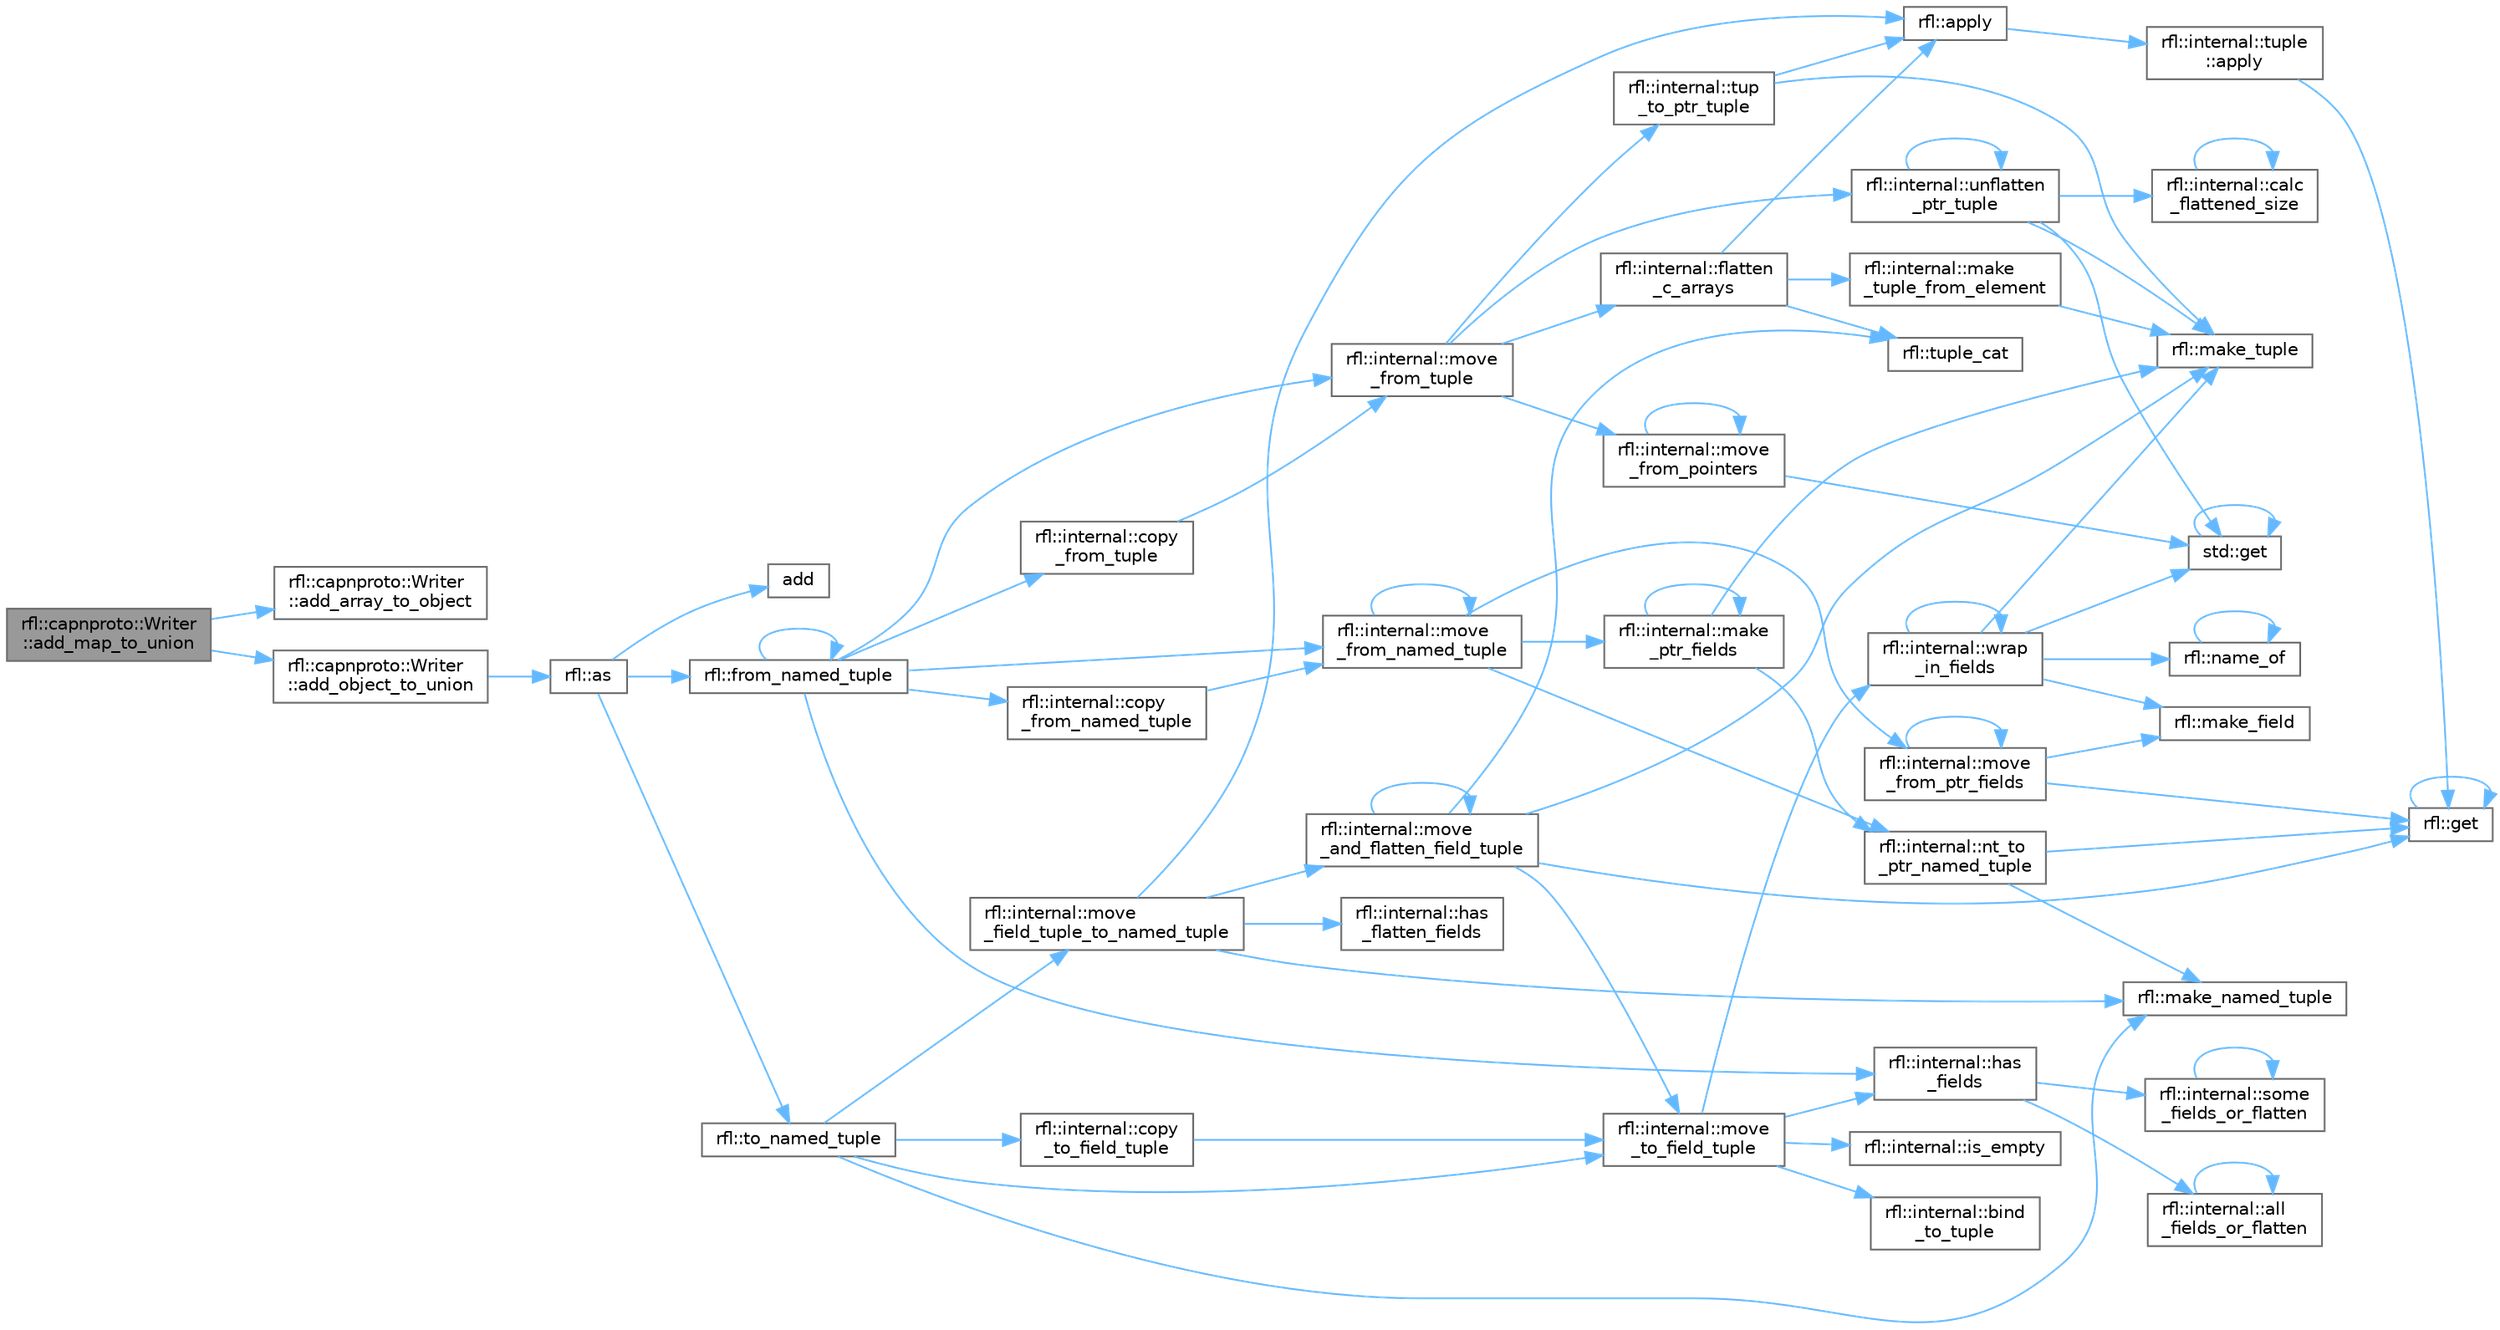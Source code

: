 digraph "rfl::capnproto::Writer::add_map_to_union"
{
 // LATEX_PDF_SIZE
  bgcolor="transparent";
  edge [fontname=Helvetica,fontsize=10,labelfontname=Helvetica,labelfontsize=10];
  node [fontname=Helvetica,fontsize=10,shape=box,height=0.2,width=0.4];
  rankdir="LR";
  Node1 [id="Node000001",label="rfl::capnproto::Writer\l::add_map_to_union",height=0.2,width=0.4,color="gray40", fillcolor="grey60", style="filled", fontcolor="black",tooltip=" "];
  Node1 -> Node2 [id="edge76_Node000001_Node000002",color="steelblue1",style="solid",tooltip=" "];
  Node2 [id="Node000002",label="rfl::capnproto::Writer\l::add_array_to_object",height=0.2,width=0.4,color="grey40", fillcolor="white", style="filled",URL="$classrfl_1_1capnproto_1_1_writer.html#af8c00559a8127ad943ce799503805c4f",tooltip=" "];
  Node1 -> Node3 [id="edge77_Node000001_Node000003",color="steelblue1",style="solid",tooltip=" "];
  Node3 [id="Node000003",label="rfl::capnproto::Writer\l::add_object_to_union",height=0.2,width=0.4,color="grey40", fillcolor="white", style="filled",URL="$classrfl_1_1capnproto_1_1_writer.html#a796e52d22702a0bfb4f1fadfc9c149a5",tooltip=" "];
  Node3 -> Node4 [id="edge78_Node000003_Node000004",color="steelblue1",style="solid",tooltip=" "];
  Node4 [id="Node000004",label="rfl::as",height=0.2,width=0.4,color="grey40", fillcolor="white", style="filled",URL="$namespacerfl.html#a6ed469a6082d8180235db125c13fc410",tooltip="Generates a type T from the input values."];
  Node4 -> Node5 [id="edge79_Node000004_Node000005",color="steelblue1",style="solid",tooltip=" "];
  Node5 [id="Node000005",label="add",height=0.2,width=0.4,color="grey40", fillcolor="white", style="filled",URL="$benchmarks_2hetero__traversal_2graph_8hpp.html#a9836634ebb2ae079fb18b97205218838",tooltip=" "];
  Node4 -> Node6 [id="edge80_Node000004_Node000006",color="steelblue1",style="solid",tooltip=" "];
  Node6 [id="Node000006",label="rfl::from_named_tuple",height=0.2,width=0.4,color="grey40", fillcolor="white", style="filled",URL="$namespacerfl.html#a5acb20e6bf6611a2a9f26931513b29f7",tooltip="Generates the struct T from a named tuple."];
  Node6 -> Node7 [id="edge81_Node000006_Node000007",color="steelblue1",style="solid",tooltip=" "];
  Node7 [id="Node000007",label="rfl::internal::copy\l_from_named_tuple",height=0.2,width=0.4,color="grey40", fillcolor="white", style="filled",URL="$namespacerfl_1_1internal.html#ab3bd6885f048d2dd9270744a69ab474b",tooltip=" "];
  Node7 -> Node8 [id="edge82_Node000007_Node000008",color="steelblue1",style="solid",tooltip=" "];
  Node8 [id="Node000008",label="rfl::internal::move\l_from_named_tuple",height=0.2,width=0.4,color="grey40", fillcolor="white", style="filled",URL="$namespacerfl_1_1internal.html#ab32dd6fffdd61ee4235ef38c202990c4",tooltip=" "];
  Node8 -> Node9 [id="edge83_Node000008_Node000009",color="steelblue1",style="solid",tooltip=" "];
  Node9 [id="Node000009",label="rfl::internal::make\l_ptr_fields",height=0.2,width=0.4,color="grey40", fillcolor="white", style="filled",URL="$namespacerfl_1_1internal.html#acab75218f966cc941905524aedb58c02",tooltip=" "];
  Node9 -> Node9 [id="edge84_Node000009_Node000009",color="steelblue1",style="solid",tooltip=" "];
  Node9 -> Node10 [id="edge85_Node000009_Node000010",color="steelblue1",style="solid",tooltip=" "];
  Node10 [id="Node000010",label="rfl::make_tuple",height=0.2,width=0.4,color="grey40", fillcolor="white", style="filled",URL="$namespacerfl.html#ac71a9ec8b4d8fd347719083ec38c00f9",tooltip=" "];
  Node9 -> Node11 [id="edge86_Node000009_Node000011",color="steelblue1",style="solid",tooltip=" "];
  Node11 [id="Node000011",label="rfl::internal::nt_to\l_ptr_named_tuple",height=0.2,width=0.4,color="grey40", fillcolor="white", style="filled",URL="$namespacerfl_1_1internal.html#a444ef522c6d66572aa5cd3ccde829885",tooltip=" "];
  Node11 -> Node12 [id="edge87_Node000011_Node000012",color="steelblue1",style="solid",tooltip=" "];
  Node12 [id="Node000012",label="rfl::get",height=0.2,width=0.4,color="grey40", fillcolor="white", style="filled",URL="$namespacerfl.html#ac379420409251e5a3c0bea4a701daf0a",tooltip="Gets a field by index."];
  Node12 -> Node12 [id="edge88_Node000012_Node000012",color="steelblue1",style="solid",tooltip=" "];
  Node11 -> Node13 [id="edge89_Node000011_Node000013",color="steelblue1",style="solid",tooltip=" "];
  Node13 [id="Node000013",label="rfl::make_named_tuple",height=0.2,width=0.4,color="grey40", fillcolor="white", style="filled",URL="$namespacerfl.html#a19523aa875e6c36af474a97f28ed4002",tooltip="Explicit overload for creating empty named tuples."];
  Node8 -> Node8 [id="edge90_Node000008_Node000008",color="steelblue1",style="solid",tooltip=" "];
  Node8 -> Node14 [id="edge91_Node000008_Node000014",color="steelblue1",style="solid",tooltip=" "];
  Node14 [id="Node000014",label="rfl::internal::move\l_from_ptr_fields",height=0.2,width=0.4,color="grey40", fillcolor="white", style="filled",URL="$namespacerfl_1_1internal.html#a03c1925837f521514ca0ea0fbe67d70e",tooltip=" "];
  Node14 -> Node12 [id="edge92_Node000014_Node000012",color="steelblue1",style="solid",tooltip=" "];
  Node14 -> Node15 [id="edge93_Node000014_Node000015",color="steelblue1",style="solid",tooltip=" "];
  Node15 [id="Node000015",label="rfl::make_field",height=0.2,width=0.4,color="grey40", fillcolor="white", style="filled",URL="$namespacerfl.html#afb5f68a22d5b6a42a5b4477c35559ce9",tooltip=" "];
  Node14 -> Node14 [id="edge94_Node000014_Node000014",color="steelblue1",style="solid",tooltip=" "];
  Node8 -> Node11 [id="edge95_Node000008_Node000011",color="steelblue1",style="solid",tooltip=" "];
  Node6 -> Node16 [id="edge96_Node000006_Node000016",color="steelblue1",style="solid",tooltip=" "];
  Node16 [id="Node000016",label="rfl::internal::copy\l_from_tuple",height=0.2,width=0.4,color="grey40", fillcolor="white", style="filled",URL="$namespacerfl_1_1internal.html#abce9ff0c0618bc65381a2aed73229b55",tooltip=" "];
  Node16 -> Node17 [id="edge97_Node000016_Node000017",color="steelblue1",style="solid",tooltip=" "];
  Node17 [id="Node000017",label="rfl::internal::move\l_from_tuple",height=0.2,width=0.4,color="grey40", fillcolor="white", style="filled",URL="$namespacerfl_1_1internal.html#aa58e4e2d4ccf232ed60b5bea51401016",tooltip=" "];
  Node17 -> Node18 [id="edge98_Node000017_Node000018",color="steelblue1",style="solid",tooltip=" "];
  Node18 [id="Node000018",label="rfl::internal::flatten\l_c_arrays",height=0.2,width=0.4,color="grey40", fillcolor="white", style="filled",URL="$namespacerfl_1_1internal.html#a4dbe8a580a54b7cfff0344890e6392c1",tooltip=" "];
  Node18 -> Node19 [id="edge99_Node000018_Node000019",color="steelblue1",style="solid",tooltip=" "];
  Node19 [id="Node000019",label="rfl::apply",height=0.2,width=0.4,color="grey40", fillcolor="white", style="filled",URL="$namespacerfl.html#aaa94742afd7fde0d6d6cc59ae6d92989",tooltip=" "];
  Node19 -> Node20 [id="edge100_Node000019_Node000020",color="steelblue1",style="solid",tooltip=" "];
  Node20 [id="Node000020",label="rfl::internal::tuple\l::apply",height=0.2,width=0.4,color="grey40", fillcolor="white", style="filled",URL="$namespacerfl_1_1internal_1_1tuple.html#a5fe21ddba2943f200bc6c6e4d8d34e54",tooltip=" "];
  Node20 -> Node12 [id="edge101_Node000020_Node000012",color="steelblue1",style="solid",tooltip=" "];
  Node18 -> Node21 [id="edge102_Node000018_Node000021",color="steelblue1",style="solid",tooltip=" "];
  Node21 [id="Node000021",label="rfl::internal::make\l_tuple_from_element",height=0.2,width=0.4,color="grey40", fillcolor="white", style="filled",URL="$namespacerfl_1_1internal.html#abdf5e2782f11539609e4a3c769c48cd2",tooltip=" "];
  Node21 -> Node10 [id="edge103_Node000021_Node000010",color="steelblue1",style="solid",tooltip=" "];
  Node18 -> Node22 [id="edge104_Node000018_Node000022",color="steelblue1",style="solid",tooltip=" "];
  Node22 [id="Node000022",label="rfl::tuple_cat",height=0.2,width=0.4,color="grey40", fillcolor="white", style="filled",URL="$namespacerfl.html#ad4738e8acd2a03b1b2b01c6caa6b27e9",tooltip=" "];
  Node17 -> Node23 [id="edge105_Node000017_Node000023",color="steelblue1",style="solid",tooltip=" "];
  Node23 [id="Node000023",label="rfl::internal::move\l_from_pointers",height=0.2,width=0.4,color="grey40", fillcolor="white", style="filled",URL="$namespacerfl_1_1internal.html#ace41c57eb82cbceca911725521ec6eff",tooltip=" "];
  Node23 -> Node24 [id="edge106_Node000023_Node000024",color="steelblue1",style="solid",tooltip=" "];
  Node24 [id="Node000024",label="std::get",height=0.2,width=0.4,color="grey40", fillcolor="white", style="filled",URL="$namespacestd.html#aae41d8280b7ccc3f0e0a0be2dab21c8f",tooltip="Gets an element by index."];
  Node24 -> Node24 [id="edge107_Node000024_Node000024",color="steelblue1",style="solid",tooltip=" "];
  Node23 -> Node23 [id="edge108_Node000023_Node000023",color="steelblue1",style="solid",tooltip=" "];
  Node17 -> Node25 [id="edge109_Node000017_Node000025",color="steelblue1",style="solid",tooltip=" "];
  Node25 [id="Node000025",label="rfl::internal::tup\l_to_ptr_tuple",height=0.2,width=0.4,color="grey40", fillcolor="white", style="filled",URL="$namespacerfl_1_1internal.html#a6dffe4ba803a8738d1627a1037a5cd20",tooltip=" "];
  Node25 -> Node19 [id="edge110_Node000025_Node000019",color="steelblue1",style="solid",tooltip=" "];
  Node25 -> Node10 [id="edge111_Node000025_Node000010",color="steelblue1",style="solid",tooltip=" "];
  Node17 -> Node26 [id="edge112_Node000017_Node000026",color="steelblue1",style="solid",tooltip=" "];
  Node26 [id="Node000026",label="rfl::internal::unflatten\l_ptr_tuple",height=0.2,width=0.4,color="grey40", fillcolor="white", style="filled",URL="$namespacerfl_1_1internal.html#a85ffc3e445fc4ada6bfb09252d6dfc10",tooltip=" "];
  Node26 -> Node27 [id="edge113_Node000026_Node000027",color="steelblue1",style="solid",tooltip=" "];
  Node27 [id="Node000027",label="rfl::internal::calc\l_flattened_size",height=0.2,width=0.4,color="grey40", fillcolor="white", style="filled",URL="$namespacerfl_1_1internal.html#aeafc3ac45eed08b93136a6cee55e2c2a",tooltip=" "];
  Node27 -> Node27 [id="edge114_Node000027_Node000027",color="steelblue1",style="solid",tooltip=" "];
  Node26 -> Node24 [id="edge115_Node000026_Node000024",color="steelblue1",style="solid",tooltip=" "];
  Node26 -> Node10 [id="edge116_Node000026_Node000010",color="steelblue1",style="solid",tooltip=" "];
  Node26 -> Node26 [id="edge117_Node000026_Node000026",color="steelblue1",style="solid",tooltip=" "];
  Node6 -> Node6 [id="edge118_Node000006_Node000006",color="steelblue1",style="solid",tooltip=" "];
  Node6 -> Node28 [id="edge119_Node000006_Node000028",color="steelblue1",style="solid",tooltip=" "];
  Node28 [id="Node000028",label="rfl::internal::has\l_fields",height=0.2,width=0.4,color="grey40", fillcolor="white", style="filled",URL="$namespacerfl_1_1internal.html#a4bf6ff2224c907a5df21f524e650fd17",tooltip=" "];
  Node28 -> Node29 [id="edge120_Node000028_Node000029",color="steelblue1",style="solid",tooltip=" "];
  Node29 [id="Node000029",label="rfl::internal::all\l_fields_or_flatten",height=0.2,width=0.4,color="grey40", fillcolor="white", style="filled",URL="$namespacerfl_1_1internal.html#a012b9c8f5d6103eb084598eca9f9f631",tooltip=" "];
  Node29 -> Node29 [id="edge121_Node000029_Node000029",color="steelblue1",style="solid",tooltip=" "];
  Node28 -> Node30 [id="edge122_Node000028_Node000030",color="steelblue1",style="solid",tooltip=" "];
  Node30 [id="Node000030",label="rfl::internal::some\l_fields_or_flatten",height=0.2,width=0.4,color="grey40", fillcolor="white", style="filled",URL="$namespacerfl_1_1internal.html#a71c929c1a514d827549eb15d4355de92",tooltip=" "];
  Node30 -> Node30 [id="edge123_Node000030_Node000030",color="steelblue1",style="solid",tooltip=" "];
  Node6 -> Node8 [id="edge124_Node000006_Node000008",color="steelblue1",style="solid",tooltip=" "];
  Node6 -> Node17 [id="edge125_Node000006_Node000017",color="steelblue1",style="solid",tooltip=" "];
  Node4 -> Node31 [id="edge126_Node000004_Node000031",color="steelblue1",style="solid",tooltip=" "];
  Node31 [id="Node000031",label="rfl::to_named_tuple",height=0.2,width=0.4,color="grey40", fillcolor="white", style="filled",URL="$namespacerfl.html#a7d112596ec25825815ee5b2cae093110",tooltip=" "];
  Node31 -> Node32 [id="edge127_Node000031_Node000032",color="steelblue1",style="solid",tooltip=" "];
  Node32 [id="Node000032",label="rfl::internal::copy\l_to_field_tuple",height=0.2,width=0.4,color="grey40", fillcolor="white", style="filled",URL="$namespacerfl_1_1internal.html#a46cd2d50b0559636f35a90dcc4208f1a",tooltip=" "];
  Node32 -> Node33 [id="edge128_Node000032_Node000033",color="steelblue1",style="solid",tooltip=" "];
  Node33 [id="Node000033",label="rfl::internal::move\l_to_field_tuple",height=0.2,width=0.4,color="grey40", fillcolor="white", style="filled",URL="$namespacerfl_1_1internal.html#aeafe6541ca2d6733d59118ea9657d465",tooltip=" "];
  Node33 -> Node34 [id="edge129_Node000033_Node000034",color="steelblue1",style="solid",tooltip=" "];
  Node34 [id="Node000034",label="rfl::internal::bind\l_to_tuple",height=0.2,width=0.4,color="grey40", fillcolor="white", style="filled",URL="$namespacerfl_1_1internal.html#aaccfbbd07ded0a84498cea052cb3d443",tooltip=" "];
  Node33 -> Node28 [id="edge130_Node000033_Node000028",color="steelblue1",style="solid",tooltip=" "];
  Node33 -> Node35 [id="edge131_Node000033_Node000035",color="steelblue1",style="solid",tooltip=" "];
  Node35 [id="Node000035",label="rfl::internal::is_empty",height=0.2,width=0.4,color="grey40", fillcolor="white", style="filled",URL="$namespacerfl_1_1internal.html#a818161434e9e7892d403a7c92d7268fe",tooltip=" "];
  Node33 -> Node36 [id="edge132_Node000033_Node000036",color="steelblue1",style="solid",tooltip=" "];
  Node36 [id="Node000036",label="rfl::internal::wrap\l_in_fields",height=0.2,width=0.4,color="grey40", fillcolor="white", style="filled",URL="$namespacerfl_1_1internal.html#a75a4f615c45abce17e710e72514498d7",tooltip=" "];
  Node36 -> Node24 [id="edge133_Node000036_Node000024",color="steelblue1",style="solid",tooltip=" "];
  Node36 -> Node15 [id="edge134_Node000036_Node000015",color="steelblue1",style="solid",tooltip=" "];
  Node36 -> Node10 [id="edge135_Node000036_Node000010",color="steelblue1",style="solid",tooltip=" "];
  Node36 -> Node37 [id="edge136_Node000036_Node000037",color="steelblue1",style="solid",tooltip=" "];
  Node37 [id="Node000037",label="rfl::name_of",height=0.2,width=0.4,color="grey40", fillcolor="white", style="filled",URL="$namespacerfl.html#a90efd0c5575582354c25333fa30a8013",tooltip="Helper function to retrieve a name at compile time."];
  Node37 -> Node37 [id="edge137_Node000037_Node000037",color="steelblue1",style="solid",tooltip=" "];
  Node36 -> Node36 [id="edge138_Node000036_Node000036",color="steelblue1",style="solid",tooltip=" "];
  Node31 -> Node13 [id="edge139_Node000031_Node000013",color="steelblue1",style="solid",tooltip=" "];
  Node31 -> Node38 [id="edge140_Node000031_Node000038",color="steelblue1",style="solid",tooltip=" "];
  Node38 [id="Node000038",label="rfl::internal::move\l_field_tuple_to_named_tuple",height=0.2,width=0.4,color="grey40", fillcolor="white", style="filled",URL="$namespacerfl_1_1internal.html#ac9de9bd1edbac39d2cd1373bf84b9869",tooltip=" "];
  Node38 -> Node19 [id="edge141_Node000038_Node000019",color="steelblue1",style="solid",tooltip=" "];
  Node38 -> Node39 [id="edge142_Node000038_Node000039",color="steelblue1",style="solid",tooltip=" "];
  Node39 [id="Node000039",label="rfl::internal::has\l_flatten_fields",height=0.2,width=0.4,color="grey40", fillcolor="white", style="filled",URL="$namespacerfl_1_1internal.html#a60f5d02505f61eabff343c2f5e9c7dbe",tooltip=" "];
  Node38 -> Node13 [id="edge143_Node000038_Node000013",color="steelblue1",style="solid",tooltip=" "];
  Node38 -> Node40 [id="edge144_Node000038_Node000040",color="steelblue1",style="solid",tooltip=" "];
  Node40 [id="Node000040",label="rfl::internal::move\l_and_flatten_field_tuple",height=0.2,width=0.4,color="grey40", fillcolor="white", style="filled",URL="$namespacerfl_1_1internal.html#a2fabc9931d7056ee512c49678deb9505",tooltip=" "];
  Node40 -> Node12 [id="edge145_Node000040_Node000012",color="steelblue1",style="solid",tooltip=" "];
  Node40 -> Node10 [id="edge146_Node000040_Node000010",color="steelblue1",style="solid",tooltip=" "];
  Node40 -> Node40 [id="edge147_Node000040_Node000040",color="steelblue1",style="solid",tooltip=" "];
  Node40 -> Node33 [id="edge148_Node000040_Node000033",color="steelblue1",style="solid",tooltip=" "];
  Node40 -> Node22 [id="edge149_Node000040_Node000022",color="steelblue1",style="solid",tooltip=" "];
  Node31 -> Node33 [id="edge150_Node000031_Node000033",color="steelblue1",style="solid",tooltip=" "];
}
